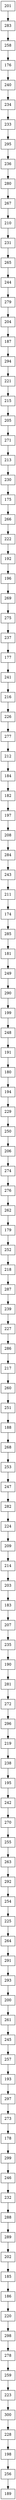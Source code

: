 digraph G {
  node [shape=record];
  node0 [label="{201}"];
  node0 -> node1;
  node1 [label="{283}"];
  node1 -> node2;
  node2 [label="{258}"];
  node2 -> node3;
  node3 [label="{176}"];
  node3 -> node4;
  node4 [label="{240}"];
  node4 -> node5;
  node5 [label="{234}"];
  node5 -> node6;
  node6 [label="{233}"];
  node6 -> node7;
  node7 [label="{295}"];
  node7 -> node8;
  node8 [label="{236}"];
  node8 -> node9;
  node9 [label="{280}"];
  node9 -> node10;
  node10 [label="{267}"];
  node10 -> node11;
  node11 [label="{210}"];
  node11 -> node12;
  node12 [label="{231}"];
  node12 -> node13;
  node13 [label="{265}"];
  node13 -> node14;
  node14 [label="{244}"];
  node14 -> node15;
  node15 [label="{279}"];
  node15 -> node16;
  node16 [label="{204}"];
  node16 -> node17;
  node17 [label="{187}"];
  node17 -> node18;
  node18 [label="{294}"];
  node18 -> node19;
  node19 [label="{221}"];
  node19 -> node20;
  node20 [label="{215}"];
  node20 -> node21;
  node21 [label="{205}"];
  node21 -> node22;
  node22 [label="{271}"];
  node22 -> node23;
  node23 [label="{213}"];
  node23 -> node24;
  node24 [label="{230}"];
  node24 -> node25;
  node25 [label="{175}"];
  node25 -> node26;
  node26 [label="{266}"];
  node26 -> node27;
  node27 [label="{222}"];
  node27 -> node28;
  node28 [label="{192}"];
  node28 -> node29;
  node29 [label="{196}"];
  node29 -> node30;
  node30 [label="{269}"];
  node30 -> node31;
  node31 [label="{275}"];
  node31 -> node32;
  node32 [label="{237}"];
  node32 -> node33;
  node33 [label="{177}"];
  node33 -> node34;
  node34 [label="{241}"];
  node34 -> node35;
  node35 [label="{216}"];
  node35 -> node36;
  node36 [label="{226}"];
  node36 -> node37;
  node37 [label="{277}"];
  node37 -> node38;
  node38 [label="{212}"];
  node38 -> node39;
  node39 [label="{184}"];
  node39 -> node40;
  node40 [label="{182}"];
  node40 -> node41;
  node41 [label="{197}"];
  node41 -> node42;
  node42 [label="{208}"];
  node42 -> node43;
  node43 [label="{284}"];
  node43 -> node44;
  node44 [label="{243}"];
  node44 -> node45;
  node45 [label="{211}"];
  node45 -> node46;
  node46 [label="{174}"];
  node46 -> node47;
  node47 [label="{285}"];
  node47 -> node48;
  node48 [label="{181}"];
  node48 -> node49;
  node49 [label="{249}"];
  node49 -> node50;
  node50 [label="{290}"];
  node50 -> node51;
  node51 [label="{199}"];
  node51 -> node52;
  node52 [label="{248}"];
  node52 -> node53;
  node53 [label="{191}"];
  node53 -> node54;
  node54 [label="{180}"];
  node54 -> node55;
  node55 [label="{194}"];
  node55 -> node56;
  node56 [label="{229}"];
  node56 -> node57;
  node57 [label="{250}"];
  node57 -> node58;
  node58 [label="{206}"];
  node58 -> node59;
  node59 [label="{274}"];
  node59 -> node60;
  node60 [label="{276}"];
  node60 -> node61;
  node61 [label="{262}"];
  node61 -> node62;
  node62 [label="{179}"];
  node62 -> node63;
  node63 [label="{252}"];
  node63 -> node64;
  node64 [label="{218}"];
  node64 -> node65;
  node65 [label="{287}"];
  node65 -> node66;
  node66 [label="{239}"];
  node66 -> node67;
  node67 [label="{227}"];
  node67 -> node68;
  node68 [label="{286}"];
  node68 -> node69;
  node69 [label="{217}"];
  node69 -> node70;
  node70 [label="{260}"];
  node70 -> node71;
  node71 [label="{251}"];
  node71 -> node72;
  node72 [label="{188}"];
  node72 -> node73;
  node73 [label="{268}"];
  node73 -> node74;
  node74 [label="{253}"];
  node74 -> node75;
  node75 [label="{247}"];
  node75 -> node76;
  node76 [label="{282}"];
  node76 -> node77;
  node77 [label="{224}"];
  node77 -> node78;
  node78 [label="{209}"];
  node78 -> node79;
  node79 [label="{214}"];
  node79 -> node80;
  node80 [label="{203}"];
  node80 -> node81;
  node81 [label="{183}"];
  node81 -> node82;
  node82 [label="{207}"];
  node82 -> node83;
  node83 [label="{235}"];
  node83 -> node84;
  node84 [label="{190}"];
  node84 -> node85;
  node85 [label="{281}"];
  node85 -> node86;
  node86 [label="{272}"];
  node86 -> node87;
  node87 [label="{296}"];
  node87 -> node88;
  node88 [label="{219}"];
  node88 -> node89;
  node89 [label="{238}"];
  node89 -> node90;
  node90 [label="{195}"];
  node90 -> node91;
  node91 [label="{242}"];
  node91 -> node92;
  node92 [label="{270}"];
  node92 -> node93;
  node93 [label="{255}"];
  node93 -> node94;
  node94 [label="{263}"];
  node94 -> node95;
  node95 [label="{292}"];
  node95 -> node96;
  node96 [label="{254}"];
  node96 -> node97;
  node97 [label="{225}"];
  node97 -> node98;
  node98 [label="{264}"];
  node98 -> node99;
  node99 [label="{291}"];
  node99 -> node100;
  node100 [label="{293}"];
  node100 -> node101;
  node101 [label="{200}"];
  node101 -> node102;
  node102 [label="{261}"];
  node102 -> node103;
  node103 [label="{245}"];
  node103 -> node104;
  node104 [label="{257}"];
  node104 -> node105;
  node105 [label="{193}"];
  node105 -> node106;
  node106 [label="{297}"];
  node106 -> node107;
  node107 [label="{273}"];
  node107 -> node108;
  node108 [label="{178}"];
  node108 -> node109;
  node109 [label="{299}"];
  node109 -> node110;
  node110 [label="{246}"];
  node110 -> node111;
  node111 [label="{232}"];
  node111 -> node112;
  node112 [label="{288}"];
  node112 -> node113;
  node113 [label="{289}"];
  node113 -> node114;
  node114 [label="{202}"];
  node114 -> node115;
  node115 [label="{185}"];
  node115 -> node116;
  node116 [label="{186}"];
  node116 -> node117;
  node117 [label="{220}"];
  node117 -> node118;
  node118 [label="{298}"];
  node118 -> node119;
  node119 [label="{278}"];
  node119 -> node120;
  node120 [label="{259}"];
  node120 -> node121;
  node121 [label="{223}"];
  node121 -> node122;
  node122 [label="{300}"];
  node122 -> node123;
  node123 [label="{228}"];
  node123 -> node124;
  node124 [label="{198}"];
  node124 -> node125;
  node125 [label="{256}"];
  node125 -> node126;
  node126 [label="{189}"];
}
